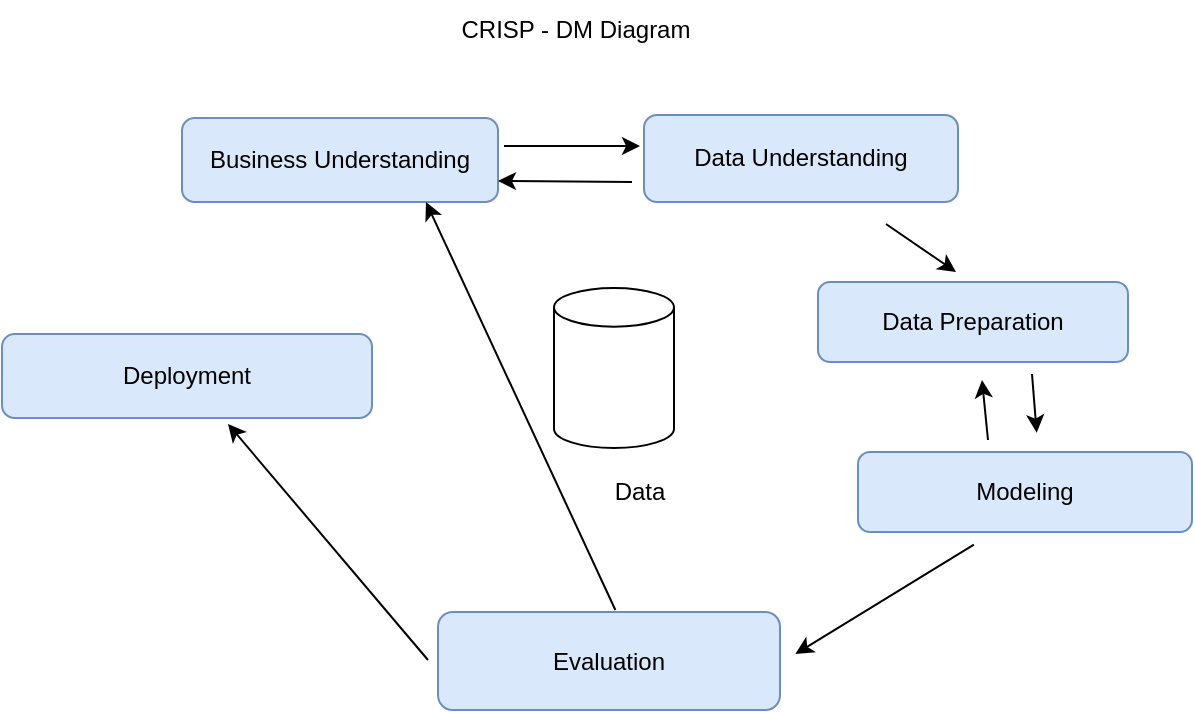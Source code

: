 <mxfile version="24.0.1" type="device">
  <diagram name="Page-1" id="F5JNJu0a8W4pLTUVCudN">
    <mxGraphModel dx="794" dy="492" grid="0" gridSize="10" guides="1" tooltips="1" connect="1" arrows="1" fold="1" page="1" pageScale="1" pageWidth="850" pageHeight="1400" math="0" shadow="0">
      <root>
        <mxCell id="0" />
        <mxCell id="1" parent="0" />
        <mxCell id="QUf2zT0xTb3gtNiivZ-r-4" value="Business Understanding" style="rounded=1;whiteSpace=wrap;html=1;fillColor=#dae8fc;strokeColor=#6c8ebf;" vertex="1" parent="1">
          <mxGeometry x="152" y="108" width="158" height="42" as="geometry" />
        </mxCell>
        <mxCell id="QUf2zT0xTb3gtNiivZ-r-5" value="Data Understanding" style="rounded=1;whiteSpace=wrap;html=1;fillColor=#dae8fc;strokeColor=#6c8ebf;" vertex="1" parent="1">
          <mxGeometry x="383" y="106.5" width="157" height="43.5" as="geometry" />
        </mxCell>
        <mxCell id="QUf2zT0xTb3gtNiivZ-r-6" value="Data Preparation" style="rounded=1;whiteSpace=wrap;html=1;fillColor=#dae8fc;strokeColor=#6c8ebf;" vertex="1" parent="1">
          <mxGeometry x="470" y="190" width="155" height="40" as="geometry" />
        </mxCell>
        <mxCell id="QUf2zT0xTb3gtNiivZ-r-7" value="Modeling" style="rounded=1;whiteSpace=wrap;html=1;fillColor=#dae8fc;strokeColor=#6c8ebf;" vertex="1" parent="1">
          <mxGeometry x="490" y="275" width="167" height="40" as="geometry" />
        </mxCell>
        <mxCell id="QUf2zT0xTb3gtNiivZ-r-9" value="Deployment" style="rounded=1;whiteSpace=wrap;html=1;fillColor=#dae8fc;strokeColor=#6c8ebf;" vertex="1" parent="1">
          <mxGeometry x="62" y="216" width="185" height="42" as="geometry" />
        </mxCell>
        <mxCell id="QUf2zT0xTb3gtNiivZ-r-10" value="Evaluation" style="rounded=1;whiteSpace=wrap;html=1;fillColor=#dae8fc;strokeColor=#6c8ebf;" vertex="1" parent="1">
          <mxGeometry x="280" y="355" width="171" height="49" as="geometry" />
        </mxCell>
        <mxCell id="QUf2zT0xTb3gtNiivZ-r-11" value="" style="shape=cylinder3;whiteSpace=wrap;html=1;boundedLbl=1;backgroundOutline=1;size=9.667;" vertex="1" parent="1">
          <mxGeometry x="338" y="193" width="60" height="80" as="geometry" />
        </mxCell>
        <mxCell id="QUf2zT0xTb3gtNiivZ-r-17" value="" style="endArrow=classic;html=1;rounded=0;" edge="1" parent="1">
          <mxGeometry width="50" height="50" relative="1" as="geometry">
            <mxPoint x="313" y="122" as="sourcePoint" />
            <mxPoint x="381" y="122" as="targetPoint" />
            <Array as="points" />
          </mxGeometry>
        </mxCell>
        <mxCell id="QUf2zT0xTb3gtNiivZ-r-18" value="" style="endArrow=classic;html=1;rounded=0;entryX=1;entryY=0.75;entryDx=0;entryDy=0;" edge="1" parent="1" target="QUf2zT0xTb3gtNiivZ-r-4">
          <mxGeometry width="50" height="50" relative="1" as="geometry">
            <mxPoint x="377" y="140" as="sourcePoint" />
            <mxPoint x="391" y="132" as="targetPoint" />
            <Array as="points" />
          </mxGeometry>
        </mxCell>
        <mxCell id="QUf2zT0xTb3gtNiivZ-r-20" value="" style="endArrow=classic;html=1;rounded=0;" edge="1" parent="1">
          <mxGeometry width="50" height="50" relative="1" as="geometry">
            <mxPoint x="504" y="161" as="sourcePoint" />
            <mxPoint x="539" y="185" as="targetPoint" />
          </mxGeometry>
        </mxCell>
        <mxCell id="QUf2zT0xTb3gtNiivZ-r-21" value="" style="endArrow=classic;html=1;rounded=0;entryX=0.535;entryY=-0.242;entryDx=0;entryDy=0;entryPerimeter=0;" edge="1" parent="1" target="QUf2zT0xTb3gtNiivZ-r-7">
          <mxGeometry width="50" height="50" relative="1" as="geometry">
            <mxPoint x="577" y="236" as="sourcePoint" />
            <mxPoint x="620" y="254" as="targetPoint" />
          </mxGeometry>
        </mxCell>
        <mxCell id="QUf2zT0xTb3gtNiivZ-r-23" value="" style="endArrow=classic;html=1;rounded=0;" edge="1" parent="1">
          <mxGeometry width="50" height="50" relative="1" as="geometry">
            <mxPoint x="555" y="269" as="sourcePoint" />
            <mxPoint x="552" y="239" as="targetPoint" />
          </mxGeometry>
        </mxCell>
        <mxCell id="QUf2zT0xTb3gtNiivZ-r-24" value="" style="endArrow=classic;html=1;rounded=0;entryX=1.045;entryY=0.429;entryDx=0;entryDy=0;entryPerimeter=0;exitX=0.347;exitY=1.158;exitDx=0;exitDy=0;exitPerimeter=0;" edge="1" parent="1" source="QUf2zT0xTb3gtNiivZ-r-7" target="QUf2zT0xTb3gtNiivZ-r-10">
          <mxGeometry width="50" height="50" relative="1" as="geometry">
            <mxPoint x="581" y="328" as="sourcePoint" />
            <mxPoint x="472" y="342" as="targetPoint" />
          </mxGeometry>
        </mxCell>
        <mxCell id="QUf2zT0xTb3gtNiivZ-r-25" value="" style="endArrow=classic;html=1;rounded=0;" edge="1" parent="1">
          <mxGeometry width="50" height="50" relative="1" as="geometry">
            <mxPoint x="275" y="379" as="sourcePoint" />
            <mxPoint x="175" y="261" as="targetPoint" />
          </mxGeometry>
        </mxCell>
        <mxCell id="QUf2zT0xTb3gtNiivZ-r-26" value="" style="endArrow=classic;html=1;rounded=0;entryX=0.907;entryY=0.952;entryDx=0;entryDy=0;entryPerimeter=0;" edge="1" parent="1">
          <mxGeometry width="50" height="50" relative="1" as="geometry">
            <mxPoint x="368.69" y="354.02" as="sourcePoint" />
            <mxPoint x="273.996" y="150.004" as="targetPoint" />
          </mxGeometry>
        </mxCell>
        <mxCell id="QUf2zT0xTb3gtNiivZ-r-27" value="Data" style="text;html=1;align=center;verticalAlign=middle;whiteSpace=wrap;rounded=0;" vertex="1" parent="1">
          <mxGeometry x="351" y="280" width="60" height="30" as="geometry" />
        </mxCell>
        <mxCell id="QUf2zT0xTb3gtNiivZ-r-28" value="CRISP - DM Diagram" style="text;html=1;align=center;verticalAlign=middle;whiteSpace=wrap;rounded=0;" vertex="1" parent="1">
          <mxGeometry x="226" y="49" width="246" height="30" as="geometry" />
        </mxCell>
      </root>
    </mxGraphModel>
  </diagram>
</mxfile>
